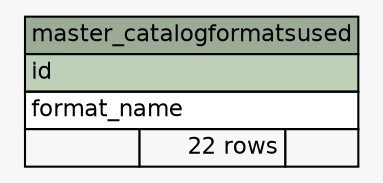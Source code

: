 // dot 2.2.1 on Windows 10 10.0
// SchemaSpy rev 590
digraph "master_catalogformatsused" {
  graph [
    rankdir="RL"
    bgcolor="#f7f7f7"
    nodesep="0.18"
    ranksep="0.46"
    fontname="Helvetica"
    fontsize="11"
  ];
  node [
    fontname="Helvetica"
    fontsize="11"
    shape="plaintext"
  ];
  edge [
    arrowsize="0.8"
  ];
  "master_catalogformatsused" [
    label=<
    <TABLE BORDER="0" CELLBORDER="1" CELLSPACING="0" BGCOLOR="#ffffff">
      <TR><TD COLSPAN="3" BGCOLOR="#9bab96" ALIGN="CENTER">master_catalogformatsused</TD></TR>
      <TR><TD PORT="id" COLSPAN="3" BGCOLOR="#bed1b8" ALIGN="LEFT">id</TD></TR>
      <TR><TD PORT="format_name" COLSPAN="3" ALIGN="LEFT">format_name</TD></TR>
      <TR><TD ALIGN="LEFT" BGCOLOR="#f7f7f7">  </TD><TD ALIGN="RIGHT" BGCOLOR="#f7f7f7">22 rows</TD><TD ALIGN="RIGHT" BGCOLOR="#f7f7f7">  </TD></TR>
    </TABLE>>
    URL="tables/master_catalogformatsused.html"
    tooltip="master_catalogformatsused"
  ];
}
